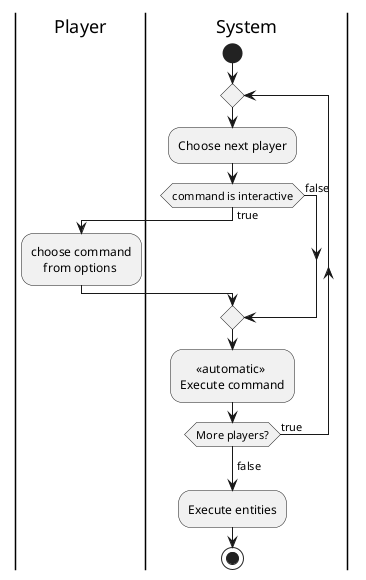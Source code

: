 @startuml
'https://plantuml.com/activity-diagram-beta

|Player|
|System|
start
repeat
:Choose next player;
if (command is interactive) then (true)
|Player|
:choose command
    from options;
else (false)
|System|
endif
:     <<automatic>>
Execute command;

repeat while (More players?) is (true)
->false;
:Execute entities;


stop




@enduml
